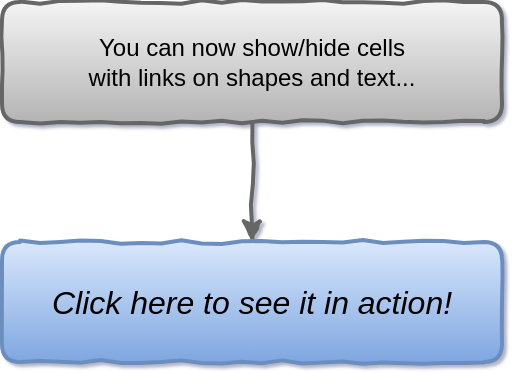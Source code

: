 <mxfile version="24.2.0" type="github" pages="2">
  <diagram id="d5gl4QwFa03STW00YMON" name="Page-1">
    <mxGraphModel dx="1207" dy="682" grid="0" gridSize="10" guides="1" tooltips="1" connect="1" arrows="1" fold="1" page="1" pageScale="1" pageWidth="850" pageHeight="1100" background="#ffffff" math="0" shadow="1">
      <root>
        <mxCell id="0" />
        <mxCell id="1" parent="0" />
        <mxCell id="4" value="" style="edgeStyle=orthogonalEdgeStyle;rounded=0;html=1;jettySize=auto;orthogonalLoop=1;fillColor=#f5f5f5;strokeColor=#666666;comic=1;shadow=0;strokeWidth=2;gradientColor=#b3b3b3;" parent="1" source="2" target="3" edge="1">
          <mxGeometry relative="1" as="geometry" />
        </mxCell>
        <mxCell id="2" value="You can now show/hide cells&lt;br&gt;with links on shapes and text..." style="rounded=1;whiteSpace=wrap;html=1;spacingLeft=10;spacingRight=10;fillColor=#f5f5f5;strokeColor=#666666;comic=1;shadow=0;strokeWidth=2;gradientColor=#b3b3b3;" parent="1" vertex="1">
          <mxGeometry x="300" y="99" width="250" height="60" as="geometry" />
        </mxCell>
        <mxCell id="6" value="" style="edgeStyle=orthogonalEdgeStyle;rounded=0;html=1;jettySize=auto;orthogonalLoop=1;fillColor=#f5f5f5;strokeColor=#666666;comic=1;shadow=0;strokeWidth=2;gradientColor=#b3b3b3;" parent="1" source="3" target="5" edge="1">
          <mxGeometry relative="1" as="geometry" />
        </mxCell>
        <UserObject label="Click here to see it in action!" link="data:action/json,{&quot;actions&quot;:[{&quot;toggle&quot;: {&quot;cells&quot;: [&quot;5&quot;, &quot;7&quot;]}}]}" id="3">
          <mxCell style="rounded=1;whiteSpace=wrap;html=1;fillColor=#dae8fc;strokeColor=#6c8ebf;comic=1;shadow=0;strokeWidth=2;gradientColor=#7ea6e0;fontSize=16;fontStyle=2" parent="1" vertex="1">
            <mxGeometry x="300" y="219" width="250" height="60" as="geometry" />
          </mxCell>
        </UserObject>
        <mxCell id="5" value="The format is&amp;nbsp;data:action/json,{&quot;actions&quot;:[{&quot;toggle&quot;: {&quot;cells&quot;: [id1, id2, ...]}}]}" style="rounded=1;whiteSpace=wrap;html=1;fillColor=#f5f5f5;strokeColor=#666666;comic=1;shadow=0;strokeWidth=2;gradientColor=#b3b3b3;" parent="1" vertex="1" visible="0">
          <mxGeometry x="300" y="339" width="250" height="60" as="geometry" />
        </mxCell>
        <mxCell id="7" value="IDs can be found in the Edit Data dialog or&lt;br&gt;in the tooltip for layers in the Layers dialog" style="rounded=1;whiteSpace=wrap;html=1;fillColor=#f5f5f5;strokeColor=#666666;comic=1;shadow=0;strokeWidth=2;gradientColor=#b3b3b3;" parent="1" vertex="1" visible="0">
          <mxGeometry x="300" y="423" width="250" height="60" as="geometry" />
        </mxCell>
      </root>
    </mxGraphModel>
  </diagram>
  <diagram id="P5UvWLl-yHD5Ik-sSlR9" name="Page-2">
    <mxGraphModel dx="3551" dy="974" grid="1" gridSize="10" guides="1" tooltips="1" connect="1" arrows="1" fold="1" page="1" pageScale="1" pageWidth="850" pageHeight="1100" math="0" shadow="0">
      <root>
        <mxCell id="0" />
        <mxCell id="1" parent="0" />
        <mxCell id="NIE-14_KYxLudchGvDw2-53" value="Client" style="shape=umlLifeline;perimeter=lifelinePerimeter;whiteSpace=wrap;html=1;container=0;dropTarget=0;collapsible=0;recursiveResize=0;outlineConnect=0;portConstraint=eastwest;newEdgeStyle={&quot;edgeStyle&quot;:&quot;elbowEdgeStyle&quot;,&quot;elbow&quot;:&quot;vertical&quot;,&quot;curved&quot;:0,&quot;rounded&quot;:0};" vertex="1" parent="1">
          <mxGeometry x="-535" y="440" width="120" height="600" as="geometry" />
        </mxCell>
        <mxCell id="NIE-14_KYxLudchGvDw2-54" value="Server" style="shape=umlLifeline;perimeter=lifelinePerimeter;whiteSpace=wrap;html=1;container=1;dropTarget=0;collapsible=0;recursiveResize=0;outlineConnect=0;portConstraint=eastwest;newEdgeStyle={&quot;curved&quot;:0,&quot;rounded&quot;:0};" vertex="1" parent="1">
          <mxGeometry x="-400" y="440" width="107" height="600" as="geometry" />
        </mxCell>
        <mxCell id="NIE-14_KYxLudchGvDw2-62" value="" style="rounded=0;whiteSpace=wrap;html=1;" vertex="1" parent="1">
          <mxGeometry x="-355" y="500" width="17" height="40" as="geometry" />
        </mxCell>
        <mxCell id="NIE-14_KYxLudchGvDw2-67" value="" style="rounded=0;whiteSpace=wrap;html=1;" vertex="1" parent="1">
          <mxGeometry x="-355" y="560" width="10" height="40" as="geometry" />
        </mxCell>
        <mxCell id="NIE-14_KYxLudchGvDw2-74" value="" style="endArrow=classic;html=1;rounded=0;entryX=0;entryY=0.5;entryDx=0;entryDy=0;" edge="1" parent="1">
          <mxGeometry relative="1" as="geometry">
            <mxPoint x="-470" y="519.29" as="sourcePoint" />
            <mxPoint x="-359" y="520.29" as="targetPoint" />
          </mxGeometry>
        </mxCell>
        <mxCell id="NIE-14_KYxLudchGvDw2-75" value="&lt;div style=&quot;text-align: left;&quot;&gt;&lt;font color=&quot;#666600&quot;&gt;&lt;span style=&quot;font-size: 14px; text-wrap: wrap; background-color: rgb(251, 251, 251);&quot;&gt;linksIds&lt;/span&gt;&lt;/font&gt;&lt;/div&gt;" style="edgeLabel;resizable=0;html=1;;align=center;verticalAlign=middle;" connectable="0" vertex="1" parent="NIE-14_KYxLudchGvDw2-74">
          <mxGeometry relative="1" as="geometry">
            <mxPoint x="-3" y="2" as="offset" />
          </mxGeometry>
        </mxCell>
        <mxCell id="NIE-14_KYxLudchGvDw2-76" value="" style="edgeStyle=elbowEdgeStyle;elbow=horizontal;endArrow=classic;html=1;curved=0;rounded=0;endSize=8;startSize=8;exitX=0.54;exitY=0.147;exitDx=0;exitDy=0;exitPerimeter=0;entryX=0.496;entryY=0.252;entryDx=0;entryDy=0;entryPerimeter=0;" edge="1" parent="1">
          <mxGeometry width="50" height="50" relative="1" as="geometry">
            <mxPoint x="-341.6" y="521.0" as="sourcePoint" />
            <mxPoint x="-346.0" y="578.75" as="targetPoint" />
            <Array as="points">
              <mxPoint x="-255.6" y="550.15" />
            </Array>
          </mxGeometry>
        </mxCell>
        <mxCell id="NIE-14_KYxLudchGvDw2-77" value="linkIds&lt;br&gt;&lt;span style=&quot;color: rgb(102, 102, 0); font-size: 14px; text-align: left; text-wrap: wrap;&quot;&gt;outputController&lt;/span&gt;" style="text;html=1;align=center;verticalAlign=middle;resizable=0;points=[];autosize=1;strokeColor=none;fillColor=none;" vertex="1" parent="1">
          <mxGeometry x="-230" y="525" width="120" height="50" as="geometry" />
        </mxCell>
        <mxCell id="NIE-14_KYxLudchGvDw2-79" value="outputDevice" style="text;html=1;align=center;verticalAlign=middle;resizable=0;points=[];autosize=1;strokeColor=none;fillColor=none;" vertex="1" parent="1">
          <mxGeometry x="-445" y="565" width="100" height="30" as="geometry" />
        </mxCell>
        <mxCell id="NIE-14_KYxLudchGvDw2-83" value="outputDevice.pushTo" style="text;html=1;align=center;verticalAlign=middle;resizable=0;points=[];autosize=1;strokeColor=none;fillColor=none;" vertex="1" parent="1">
          <mxGeometry x="-494" y="640" width="140" height="30" as="geometry" />
        </mxCell>
        <mxCell id="NIE-14_KYxLudchGvDw2-84" value="" style="rounded=0;whiteSpace=wrap;html=1;" vertex="1" parent="1">
          <mxGeometry x="-355" y="640" width="10" height="40" as="geometry" />
        </mxCell>
        <mxCell id="NIE-14_KYxLudchGvDw2-86" value="" style="edgeStyle=elbowEdgeStyle;elbow=horizontal;endArrow=classic;html=1;curved=0;rounded=0;endSize=8;startSize=8;exitX=0.54;exitY=0.147;exitDx=0;exitDy=0;exitPerimeter=0;entryX=0.496;entryY=0.252;entryDx=0;entryDy=0;entryPerimeter=0;" edge="1" parent="1">
          <mxGeometry width="50" height="50" relative="1" as="geometry">
            <mxPoint x="-342.8" y="595.0" as="sourcePoint" />
            <mxPoint x="-347.2" y="652.75" as="targetPoint" />
            <Array as="points">
              <mxPoint x="-256.8" y="624.15" />
            </Array>
          </mxGeometry>
        </mxCell>
        <mxCell id="NIE-14_KYxLudchGvDw2-88" value="&amp;nbsp; &amp;nbsp;&lt;span style=&quot;background-color: initial;&quot;&gt;&amp;nbsp;if (linkIds.contains(connectedLinks)) {&lt;/span&gt;&lt;div&gt;&amp;nbsp; &amp;nbsp; &amp;nbsp; outputController.subscriber(items)&lt;/div&gt;&lt;div&gt;&amp;nbsp; &amp;nbsp; &amp;nbsp;}&lt;/div&gt;" style="shape=note;strokeWidth=2;fontSize=14;size=20;whiteSpace=wrap;html=1;fillColor=#fff2cc;strokeColor=#d6b656;fontColor=#666600;align=left;" vertex="1" parent="1">
          <mxGeometry x="-240" y="640" width="277" height="74" as="geometry" />
        </mxCell>
        <mxCell id="NIE-14_KYxLudchGvDw2-89" value="" style="rounded=0;whiteSpace=wrap;html=1;" vertex="1" parent="1">
          <mxGeometry x="-354" y="720" width="17" height="40" as="geometry" />
        </mxCell>
        <mxCell id="NIE-14_KYxLudchGvDw2-90" value="" style="edgeStyle=elbowEdgeStyle;elbow=horizontal;endArrow=classic;html=1;curved=0;rounded=0;endSize=8;startSize=8;exitX=0.54;exitY=0.147;exitDx=0;exitDy=0;exitPerimeter=0;entryX=0.496;entryY=0.252;entryDx=0;entryDy=0;entryPerimeter=0;" edge="1" parent="1">
          <mxGeometry width="50" height="50" relative="1" as="geometry">
            <mxPoint x="-342.8" y="680.0" as="sourcePoint" />
            <mxPoint x="-347.2" y="737.75" as="targetPoint" />
            <Array as="points">
              <mxPoint x="-256.8" y="709.15" />
            </Array>
          </mxGeometry>
        </mxCell>
        <mxCell id="NIE-14_KYxLudchGvDw2-91" value="onmessage" style="text;html=1;align=center;verticalAlign=middle;resizable=0;points=[];autosize=1;strokeColor=none;fillColor=none;" vertex="1" parent="1">
          <mxGeometry x="-345" y="750" width="90" height="30" as="geometry" />
        </mxCell>
        <mxCell id="NIE-14_KYxLudchGvDw2-92" value="&lt;div&gt;&amp;nbsp;outputController.&lt;span style=&quot;color: rgb(0, 0, 0); font-family: &amp;quot;Droid Sans Mono&amp;quot;, monospace; font-size: 12.6px; letter-spacing: 0.3px; white-space-collapse: preserve; background-color: rgba(241, 241, 241, 0.2);&quot;&gt;subscribe({&lt;/span&gt;&lt;/div&gt;&lt;div&gt;&lt;span style=&quot;color: rgb(0, 0, 0); font-family: &amp;quot;Droid Sans Mono&amp;quot;, monospace; font-size: 12.6px; letter-spacing: 0.3px; white-space-collapse: preserve; background-color: rgba(241, 241, 241, 0.2);&quot;&gt;  next(items){ sendToClient(items)}&lt;/span&gt;&lt;/div&gt;&lt;div&gt;&lt;span style=&quot;color: rgb(0, 0, 0); font-family: &amp;quot;Droid Sans Mono&amp;quot;, monospace; font-size: 12.6px; letter-spacing: 0.3px; white-space-collapse: preserve; background-color: rgba(241, 241, 241, 0.2);&quot;&gt;})&lt;/span&gt;&lt;/div&gt;" style="shape=note;strokeWidth=2;fontSize=14;size=20;whiteSpace=wrap;html=1;fillColor=#fff2cc;strokeColor=#d6b656;fontColor=#666600;align=left;" vertex="1" parent="1">
          <mxGeometry x="-260" y="750" width="277" height="80" as="geometry" />
        </mxCell>
        <mxCell id="NIE-14_KYxLudchGvDw2-97" value="" style="edgeStyle=orthogonalEdgeStyle;rounded=0;orthogonalLoop=1;jettySize=auto;html=1;" edge="1" parent="1" source="NIE-14_KYxLudchGvDw2-93" target="NIE-14_KYxLudchGvDw2-96">
          <mxGeometry relative="1" as="geometry" />
        </mxCell>
        <mxCell id="NIE-14_KYxLudchGvDw2-93" value="" style="rounded=0;whiteSpace=wrap;html=1;" vertex="1" parent="1">
          <mxGeometry x="-480" y="720" width="10" height="40" as="geometry" />
        </mxCell>
        <mxCell id="NIE-14_KYxLudchGvDw2-94" value="" style="endArrow=classic;html=1;rounded=0;exitX=0;exitY=0.5;exitDx=0;exitDy=0;entryX=1;entryY=0.5;entryDx=0;entryDy=0;" edge="1" parent="1" source="NIE-14_KYxLudchGvDw2-89" target="NIE-14_KYxLudchGvDw2-93">
          <mxGeometry width="50" height="50" relative="1" as="geometry">
            <mxPoint x="-70" y="810" as="sourcePoint" />
            <mxPoint x="-20" y="760" as="targetPoint" />
          </mxGeometry>
        </mxCell>
        <mxCell id="NIE-14_KYxLudchGvDw2-95" value="items" style="text;html=1;align=center;verticalAlign=middle;resizable=0;points=[];autosize=1;strokeColor=none;fillColor=none;" vertex="1" parent="1">
          <mxGeometry x="-445" y="714" width="50" height="30" as="geometry" />
        </mxCell>
        <mxCell id="NIE-14_KYxLudchGvDw2-98" value="items" style="text;html=1;align=center;verticalAlign=middle;resizable=0;points=[];autosize=1;strokeColor=none;fillColor=none;" vertex="1" parent="1">
          <mxGeometry x="-574" y="719" width="50" height="30" as="geometry" />
        </mxCell>
        <mxCell id="NIE-14_KYxLudchGvDw2-99" value="&lt;div&gt;3. 必须在 runStart 之前进行 watchData 监听&lt;/div&gt;" style="shape=note;strokeWidth=2;fontSize=14;size=20;whiteSpace=wrap;html=1;fillColor=#fff2cc;strokeColor=#d6b656;fontColor=#666600;align=left;" vertex="1" parent="1">
          <mxGeometry x="-490" y="175" width="330" height="120" as="geometry" />
        </mxCell>
        <mxCell id="NIE-14_KYxLudchGvDw2-101" value="&lt;div&gt;&lt;div&gt;&lt;div&gt;import { Observable } from &#39;rxjs&#39;;&lt;/div&gt;&lt;div&gt;&lt;br&gt;&lt;/div&gt;&lt;div&gt;class OutputController {&lt;/div&gt;&lt;div&gt;&amp;nbsp; private subscriber: any = null;&lt;/div&gt;&lt;div&gt;&lt;br&gt;&lt;/div&gt;&lt;div&gt;&amp;nbsp; getObservable(): Observable&amp;lt;number&amp;gt; {&lt;/div&gt;&lt;div&gt;&amp;nbsp; &amp;nbsp; return new Observable&amp;lt;number&amp;gt;((subscriber) =&amp;gt; {&lt;/div&gt;&lt;div&gt;&amp;nbsp; &amp;nbsp; &amp;nbsp; // Save the subscriber in an external variable for later use&lt;/div&gt;&lt;div&gt;&amp;nbsp; &amp;nbsp; &amp;nbsp; this.subscriber = subscriber;&lt;/div&gt;&lt;div&gt;&amp;nbsp; &amp;nbsp; });&lt;/div&gt;&lt;div&gt;&amp;nbsp; }&lt;/div&gt;&lt;div&gt;&lt;br&gt;&lt;/div&gt;&lt;div&gt;&amp;nbsp; next(value: number) {&lt;/div&gt;&lt;div&gt;&amp;nbsp; &amp;nbsp; this.subscriber?.next(value);&lt;/div&gt;&lt;div&gt;&amp;nbsp; }&lt;/div&gt;&lt;div&gt;&lt;br&gt;&lt;/div&gt;&lt;div&gt;&amp;nbsp; complete() {&lt;/div&gt;&lt;div&gt;&amp;nbsp; &amp;nbsp; this.subscriber?.complete();&lt;/div&gt;&lt;div&gt;&amp;nbsp; }&lt;/div&gt;&lt;div&gt;}&lt;/div&gt;&lt;div&gt;&lt;br&gt;&lt;/div&gt;&lt;div&gt;// Usage example&lt;/div&gt;&lt;div&gt;const outputController = new OutputController();&lt;/div&gt;&lt;div&gt;const observable = outputController.getObservable();&lt;/div&gt;&lt;div&gt;&lt;br&gt;&lt;/div&gt;&lt;div&gt;observable.subscribe({&lt;/div&gt;&lt;div&gt;&amp;nbsp; next: (value) =&amp;gt; console.log(value),&lt;/div&gt;&lt;div&gt;&amp;nbsp; complete: () =&amp;gt; console.log(&#39;Completed&#39;),&lt;/div&gt;&lt;div&gt;});&lt;/div&gt;&lt;div&gt;&lt;br&gt;&lt;/div&gt;&lt;div&gt;// Now you can use outputController to trigger next or complete from anywhere&lt;/div&gt;&lt;div&gt;outputController.next(1);&lt;/div&gt;&lt;div&gt;&lt;br&gt;&lt;/div&gt;&lt;div&gt;setTimeout(() =&amp;gt; {&lt;/div&gt;&lt;div&gt;&amp;nbsp; outputController.complete();&lt;/div&gt;&lt;div&gt;}, 1000);&lt;/div&gt;&lt;/div&gt;&lt;/div&gt;&lt;div&gt;&lt;br&gt;&lt;/div&gt;" style="shape=note;strokeWidth=2;fontSize=14;size=20;whiteSpace=wrap;html=1;fillColor=#fff2cc;strokeColor=#d6b656;fontColor=#666600;align=left;" vertex="1" parent="1">
          <mxGeometry x="150" y="195" width="430" height="665" as="geometry" />
        </mxCell>
        <mxCell id="NIE-14_KYxLudchGvDw2-103" value="&lt;span style=&quot;color: rgb(0, 0, 0); font-size: 12px; text-wrap: nowrap;&quot;&gt;watchDataChange&lt;/span&gt;&lt;span style=&quot;color: rgb(0, 0, 0); font-size: 12px; text-wrap: nowrap;&quot;&gt;(items)&lt;/span&gt;" style="shape=note;strokeWidth=2;fontSize=14;size=20;whiteSpace=wrap;html=1;fillColor=#fff2cc;strokeColor=#d6b656;fontColor=#666600;" vertex="1" parent="1">
          <mxGeometry x="-524" y="770" width="160" height="40" as="geometry" />
        </mxCell>
        <mxCell id="NIE-14_KYxLudchGvDw2-107" value="" style="edgeStyle=orthogonalEdgeStyle;rounded=0;orthogonalLoop=1;jettySize=auto;html=1;exitX=0;exitY=0.5;exitDx=0;exitDy=0;entryX=1;entryY=0.5;entryDx=0;entryDy=0;" edge="1" parent="1" source="NIE-14_KYxLudchGvDw2-106" target="NIE-14_KYxLudchGvDw2-105">
          <mxGeometry relative="1" as="geometry">
            <mxPoint x="-580" y="900" as="targetPoint" />
          </mxGeometry>
        </mxCell>
        <mxCell id="NIE-14_KYxLudchGvDw2-114" value="&lt;div style=&quot;&quot;&gt;&lt;font style=&quot;font-size: 14px;&quot; color=&quot;#000000&quot;&gt;&amp;nbsp;outputController.un&lt;span style=&quot;font-family: &amp;quot;Droid Sans Mono&amp;quot;, monospace; letter-spacing: 0.3px; white-space-collapse: preserve; background-color: rgba(241, 241, 241, 0.2);&quot;&gt;subscribe(&lt;/span&gt;&lt;span style=&quot;background-color: rgba(241, 241, 241, 0.2); font-family: &amp;quot;Droid Sans Mono&amp;quot;, monospace; letter-spacing: 0.3px; white-space-collapse: preserve;&quot;&gt;)&lt;/span&gt;&lt;/font&gt;&lt;/div&gt;" style="shape=note;strokeWidth=2;fontSize=14;size=20;whiteSpace=wrap;html=1;fillColor=#fff2cc;strokeColor=#d6b656;fontColor=#666600;align=left;" vertex="1" parent="1">
          <mxGeometry x="-340" y="870" width="227" height="40" as="geometry" />
        </mxCell>
        <mxCell id="NIE-14_KYxLudchGvDw2-56" value="" style="rounded=0;whiteSpace=wrap;html=1;" vertex="1" parent="1">
          <mxGeometry x="-480" y="500" width="10" height="40" as="geometry" />
        </mxCell>
        <mxCell id="NIE-14_KYxLudchGvDw2-106" value="" style="rounded=0;whiteSpace=wrap;html=1;" vertex="1" parent="1">
          <mxGeometry x="-480" y="840" width="10" height="40" as="geometry" />
        </mxCell>
        <mxCell id="NIE-14_KYxLudchGvDw2-111" value="" style="rounded=0;whiteSpace=wrap;html=1;" vertex="1" parent="1">
          <mxGeometry x="-354" y="840" width="17" height="40" as="geometry" />
        </mxCell>
        <mxCell id="NIE-14_KYxLudchGvDw2-116" value="unsubscribe items" style="text;html=1;align=center;verticalAlign=middle;resizable=0;points=[];autosize=1;strokeColor=none;fillColor=none;" vertex="1" parent="1">
          <mxGeometry x="-470" y="890" width="130" height="30" as="geometry" />
        </mxCell>
        <mxCell id="NIE-14_KYxLudchGvDw2-117" value="" style="group" vertex="1" connectable="0" parent="1">
          <mxGeometry x="-670" y="440" width="100" height="600" as="geometry" />
        </mxCell>
        <mxCell id="NIE-14_KYxLudchGvDw2-52" value="DataStory" style="shape=umlLifeline;perimeter=lifelinePerimeter;whiteSpace=wrap;html=1;container=1;dropTarget=0;collapsible=0;recursiveResize=0;outlineConnect=0;portConstraint=eastwest;newEdgeStyle={&quot;edgeStyle&quot;:&quot;elbowEdgeStyle&quot;,&quot;elbow&quot;:&quot;vertical&quot;,&quot;curved&quot;:0,&quot;rounded&quot;:0};" vertex="1" parent="NIE-14_KYxLudchGvDw2-117">
          <mxGeometry width="100" height="600" as="geometry" />
        </mxCell>
        <mxCell id="NIE-14_KYxLudchGvDw2-55" value="" style="rounded=0;whiteSpace=wrap;html=1;" vertex="1" parent="NIE-14_KYxLudchGvDw2-117">
          <mxGeometry x="46" y="60" width="10" height="40" as="geometry" />
        </mxCell>
        <mxCell id="NIE-14_KYxLudchGvDw2-96" value="" style="rounded=0;whiteSpace=wrap;html=1;" vertex="1" parent="NIE-14_KYxLudchGvDw2-117">
          <mxGeometry x="46" y="280" width="10" height="40" as="geometry" />
        </mxCell>
        <mxCell id="NIE-14_KYxLudchGvDw2-105" value="" style="rounded=0;whiteSpace=wrap;html=1;" vertex="1" parent="NIE-14_KYxLudchGvDw2-117">
          <mxGeometry x="46" y="400" width="10" height="40" as="geometry" />
        </mxCell>
        <mxCell id="NIE-14_KYxLudchGvDw2-118" value="" style="group" vertex="1" connectable="0" parent="1">
          <mxGeometry x="-830" y="440" width="100" height="600" as="geometry" />
        </mxCell>
        <mxCell id="NIE-14_KYxLudchGvDw2-119" value="third" style="shape=umlLifeline;perimeter=lifelinePerimeter;whiteSpace=wrap;html=1;container=1;dropTarget=0;collapsible=0;recursiveResize=0;outlineConnect=0;portConstraint=eastwest;newEdgeStyle={&quot;edgeStyle&quot;:&quot;elbowEdgeStyle&quot;,&quot;elbow&quot;:&quot;vertical&quot;,&quot;curved&quot;:0,&quot;rounded&quot;:0};" vertex="1" parent="NIE-14_KYxLudchGvDw2-118">
          <mxGeometry width="100" height="600" as="geometry" />
        </mxCell>
        <mxCell id="NIE-14_KYxLudchGvDw2-120" value="" style="rounded=0;whiteSpace=wrap;html=1;" vertex="1" parent="NIE-14_KYxLudchGvDw2-118">
          <mxGeometry x="46" y="60" width="10" height="40" as="geometry" />
        </mxCell>
        <mxCell id="NIE-14_KYxLudchGvDw2-121" value="" style="rounded=0;whiteSpace=wrap;html=1;" vertex="1" parent="NIE-14_KYxLudchGvDw2-118">
          <mxGeometry x="46" y="280" width="10" height="40" as="geometry" />
        </mxCell>
        <mxCell id="NIE-14_KYxLudchGvDw2-122" value="" style="rounded=0;whiteSpace=wrap;html=1;" vertex="1" parent="NIE-14_KYxLudchGvDw2-118">
          <mxGeometry x="46" y="400" width="10" height="40" as="geometry" />
        </mxCell>
        <mxCell id="NIE-14_KYxLudchGvDw2-123" value="&lt;div&gt;type ReportLinkItems= {&lt;/div&gt;&lt;div&gt;&amp;nbsp; linkIds: string[],&lt;/div&gt;&lt;div&gt;&amp;nbsp; watchDataChange: (linkId: string, items: ItemValue[]) =&amp;gt; void,&lt;/div&gt;&lt;div&gt;&lt;span style=&quot;background-color: initial;&quot;&gt;}&lt;/span&gt;&lt;br&gt;&lt;/div&gt;" style="shape=note;strokeWidth=2;fontSize=14;size=20;whiteSpace=wrap;html=1;fillColor=#fff2cc;strokeColor=#d6b656;fontColor=#666600;align=left;" vertex="1" parent="1">
          <mxGeometry x="-890" y="180" width="370" height="110" as="geometry" />
        </mxCell>
        <mxCell id="NIE-14_KYxLudchGvDw2-124" value="" style="edgeStyle=orthogonalEdgeStyle;rounded=0;orthogonalLoop=1;jettySize=auto;html=1;entryX=0;entryY=0.5;entryDx=0;entryDy=0;" edge="1" parent="1" source="NIE-14_KYxLudchGvDw2-120" target="NIE-14_KYxLudchGvDw2-55">
          <mxGeometry relative="1" as="geometry" />
        </mxCell>
        <mxCell id="NIE-14_KYxLudchGvDw2-125" value="&lt;span style=&quot;color: rgb(102, 102, 0); font-size: 14px; text-align: left; text-wrap: wrap;&quot;&gt;ReportLinkItems&lt;/span&gt;" style="text;html=1;align=center;verticalAlign=middle;resizable=0;points=[];autosize=1;strokeColor=none;fillColor=none;" vertex="1" parent="1">
          <mxGeometry x="-774" y="489" width="130" height="30" as="geometry" />
        </mxCell>
        <mxCell id="NIE-14_KYxLudchGvDw2-129" value="" style="edgeStyle=orthogonalEdgeStyle;rounded=0;orthogonalLoop=1;jettySize=auto;html=1;entryX=1;entryY=0.5;entryDx=0;entryDy=0;exitX=0.4;exitY=0.5;exitDx=0;exitDy=0;exitPerimeter=0;" edge="1" parent="1" source="NIE-14_KYxLudchGvDw2-105" target="NIE-14_KYxLudchGvDw2-122">
          <mxGeometry relative="1" as="geometry">
            <mxPoint x="-630" y="860" as="sourcePoint" />
            <mxPoint x="-630" y="860" as="targetPoint" />
          </mxGeometry>
        </mxCell>
        <mxCell id="NIE-14_KYxLudchGvDw2-131" style="edgeStyle=orthogonalEdgeStyle;rounded=0;orthogonalLoop=1;jettySize=auto;html=1;entryX=1;entryY=0.5;entryDx=0;entryDy=0;" edge="1" parent="1" source="NIE-14_KYxLudchGvDw2-96" target="NIE-14_KYxLudchGvDw2-121">
          <mxGeometry relative="1" as="geometry" />
        </mxCell>
        <mxCell id="NIE-14_KYxLudchGvDw2-132" value="&lt;span style=&quot;color: rgb(102, 102, 0); font-size: 14px; text-align: left; text-wrap: wrap;&quot;&gt;watchDataChange(XX&lt;/span&gt;)" style="text;html=1;align=center;verticalAlign=middle;resizable=0;points=[];autosize=1;strokeColor=none;fillColor=none;" vertex="1" parent="1">
          <mxGeometry x="-779" y="690" width="170" height="30" as="geometry" />
        </mxCell>
        <mxCell id="NIE-14_KYxLudchGvDw2-136" value="" style="endArrow=classic;html=1;rounded=0;entryX=1;entryY=0.5;entryDx=0;entryDy=0;exitX=0;exitY=0.5;exitDx=0;exitDy=0;" edge="1" parent="1" source="NIE-14_KYxLudchGvDw2-111" target="NIE-14_KYxLudchGvDw2-106">
          <mxGeometry width="50" height="50" relative="1" as="geometry">
            <mxPoint x="-360" y="860" as="sourcePoint" />
            <mxPoint x="-395" y="830" as="targetPoint" />
          </mxGeometry>
        </mxCell>
        <mxCell id="NIE-14_KYxLudchGvDw2-138" value="" style="edgeStyle=orthogonalEdgeStyle;rounded=0;orthogonalLoop=1;jettySize=auto;html=1;entryX=0;entryY=0.5;entryDx=0;entryDy=0;exitX=1;exitY=0.5;exitDx=0;exitDy=0;" edge="1" parent="1" source="NIE-14_KYxLudchGvDw2-55" target="NIE-14_KYxLudchGvDw2-56">
          <mxGeometry relative="1" as="geometry">
            <mxPoint x="-764" y="530" as="sourcePoint" />
            <mxPoint x="-614" y="530" as="targetPoint" />
          </mxGeometry>
        </mxCell>
        <mxCell id="NIE-14_KYxLudchGvDw2-139" value="&lt;span style=&quot;color: rgb(102, 102, 0); font-size: 14px; text-align: left; text-wrap: wrap;&quot;&gt;ReportLinkItems&lt;/span&gt;" style="text;html=1;align=center;verticalAlign=middle;resizable=0;points=[];autosize=1;strokeColor=none;fillColor=none;" vertex="1" parent="1">
          <mxGeometry x="-609" y="489" width="130" height="30" as="geometry" />
        </mxCell>
        <mxCell id="NIE-14_KYxLudchGvDw2-140" value="run(diagram, linkIds)" style="shape=note;strokeWidth=2;fontSize=14;size=20;whiteSpace=wrap;html=1;fillColor=#fff2cc;strokeColor=#d6b656;fontColor=#666600;" vertex="1" parent="1">
          <mxGeometry x="-514" y="540" width="140" height="30" as="geometry" />
        </mxCell>
      </root>
    </mxGraphModel>
  </diagram>
</mxfile>
